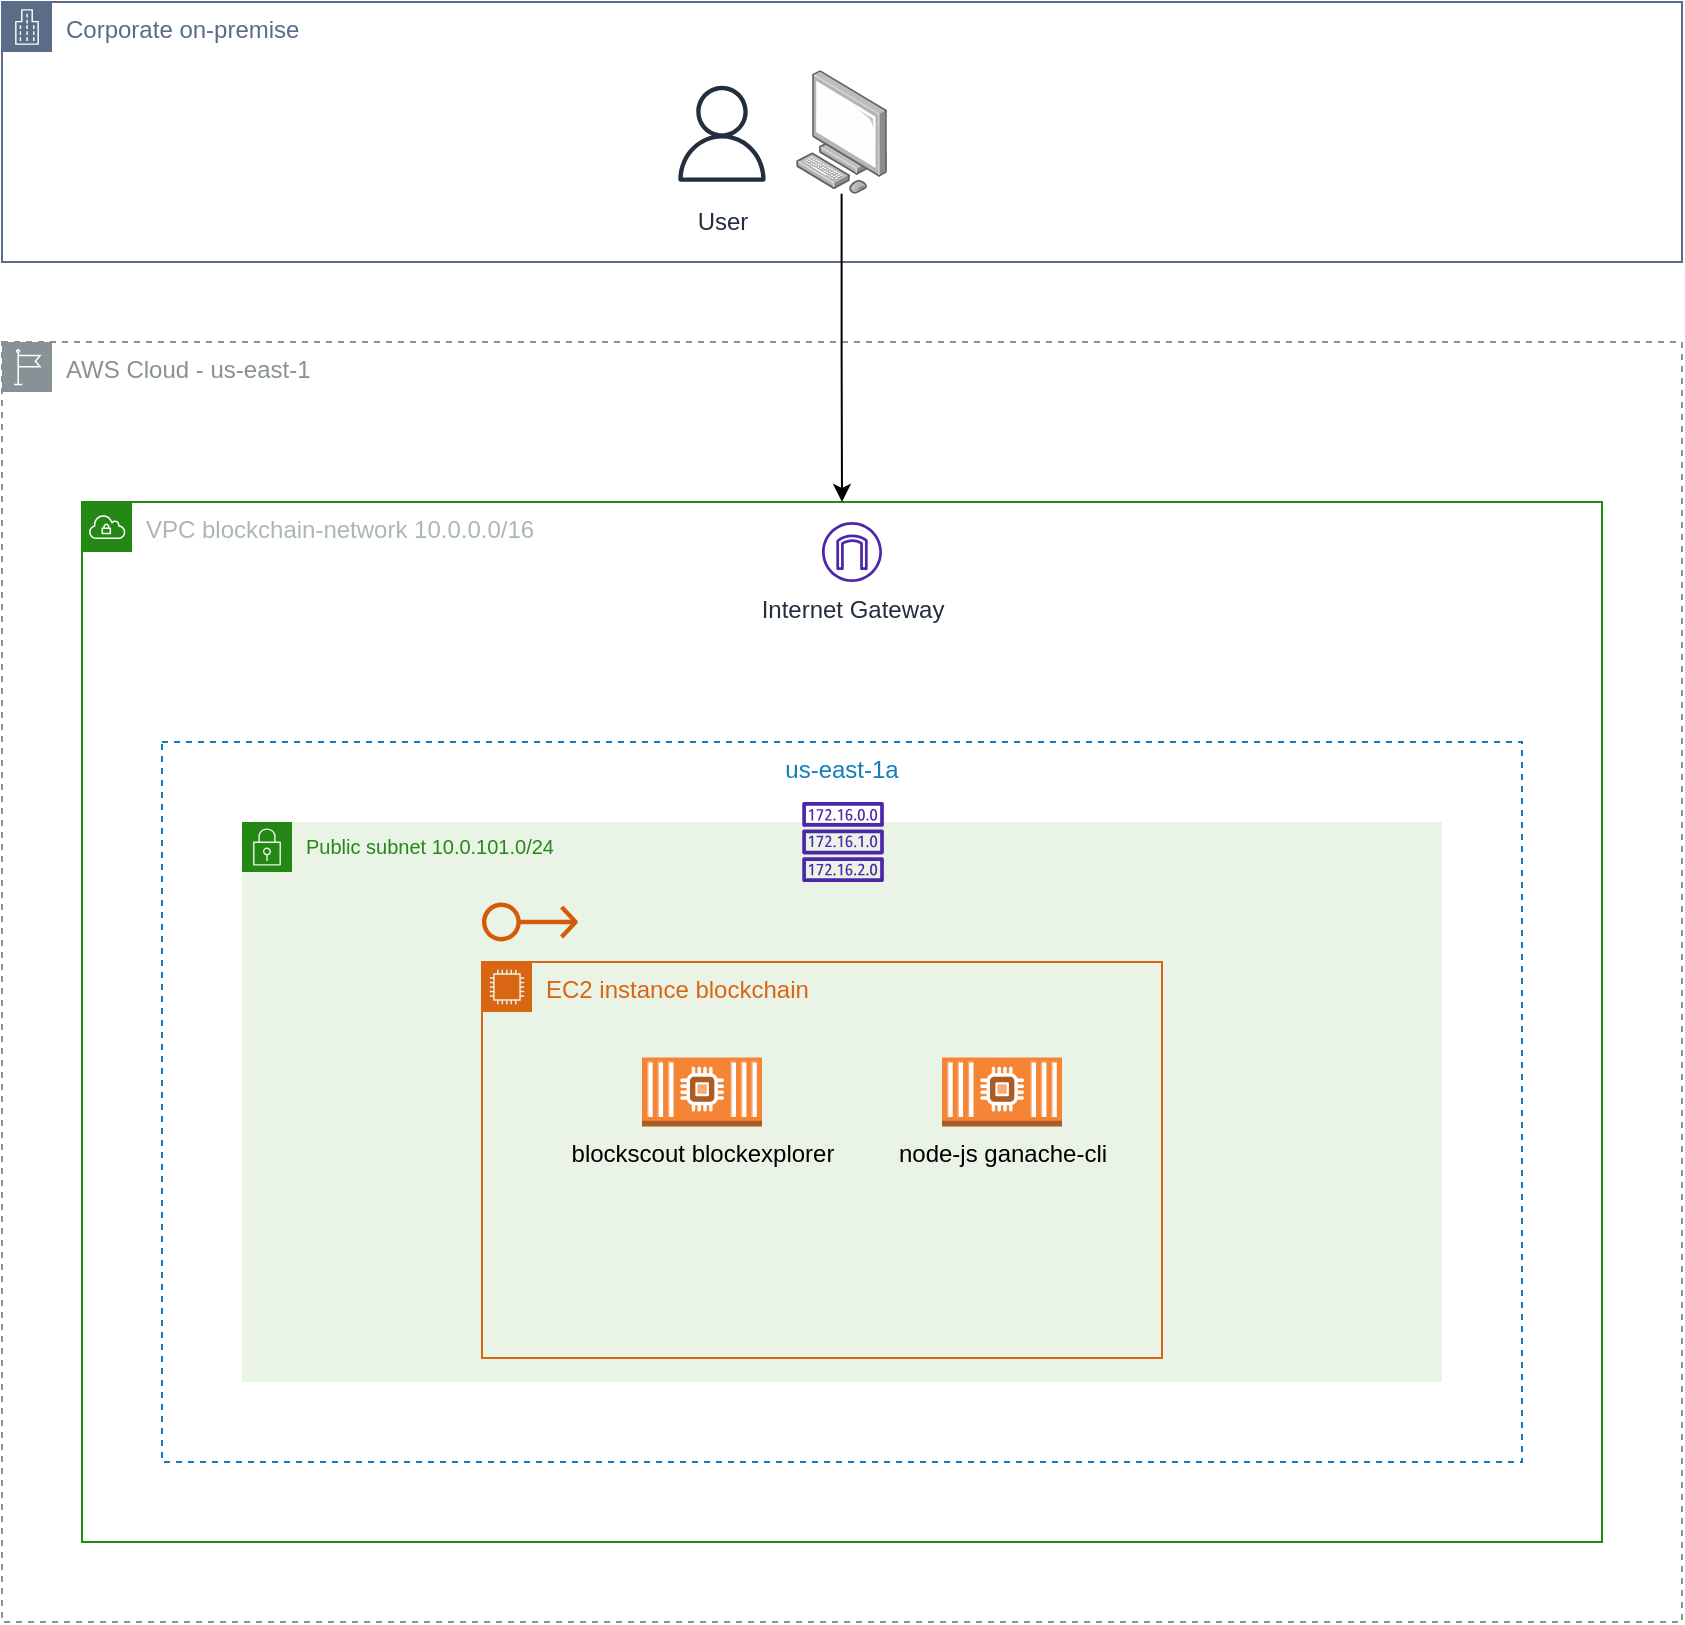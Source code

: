 <mxfile version="20.3.0" type="device"><diagram id="11ts6qc3b_Yl90ul-j7p" name="Página-1"><mxGraphModel dx="1865" dy="1858" grid="1" gridSize="10" guides="1" tooltips="1" connect="1" arrows="1" fold="1" page="1" pageScale="1" pageWidth="827" pageHeight="1169" math="0" shadow="0"><root><mxCell id="0"/><mxCell id="1" value="Region" style="locked=1;" parent="0"/><mxCell id="7gXN84HttjVcpJQMsP7l-1" value="AWS Cloud - us-east-1" style="sketch=0;outlineConnect=0;gradientColor=none;html=1;whiteSpace=wrap;fontSize=12;fontStyle=0;shape=mxgraph.aws4.group;grIcon=mxgraph.aws4.group_region;strokeColor=#879196;fillColor=none;verticalAlign=top;align=left;spacingLeft=30;fontColor=#879196;dashed=1;" parent="1" vertex="1"><mxGeometry x="-80" y="-40" width="840" height="640" as="geometry"/></mxCell><mxCell id="m0bfRth1wT9taSxgsvsO-2" value="Subnets" style="locked=1;" parent="0"/><mxCell id="m0bfRth1wT9taSxgsvsO-8" value="Public subnet&amp;nbsp;10.0.101.0/24" style="points=[[0,0],[0.25,0],[0.5,0],[0.75,0],[1,0],[1,0.25],[1,0.5],[1,0.75],[1,1],[0.75,1],[0.5,1],[0.25,1],[0,1],[0,0.75],[0,0.5],[0,0.25]];outlineConnect=0;gradientColor=none;html=1;whiteSpace=wrap;fontSize=10;fontStyle=0;container=1;pointerEvents=0;collapsible=0;recursiveResize=0;shape=mxgraph.aws4.group;grIcon=mxgraph.aws4.group_security_group;grStroke=0;strokeColor=#248814;fillColor=#E9F3E6;verticalAlign=top;align=left;spacingLeft=30;fontColor=#248814;dashed=0;" parent="m0bfRth1wT9taSxgsvsO-2" vertex="1"><mxGeometry x="40" y="200" width="600" height="280" as="geometry"/></mxCell><mxCell id="7gXN84HttjVcpJQMsP7l-3" value="VPC" style="locked=1;" parent="0"/><mxCell id="7gXN84HttjVcpJQMsP7l-4" value="VPC blockchain-network&amp;nbsp;10.0.0.0/16" style="points=[[0,0],[0.25,0],[0.5,0],[0.75,0],[1,0],[1,0.25],[1,0.5],[1,0.75],[1,1],[0.75,1],[0.5,1],[0.25,1],[0,1],[0,0.75],[0,0.5],[0,0.25]];outlineConnect=0;gradientColor=none;html=1;whiteSpace=wrap;fontSize=12;fontStyle=0;container=1;pointerEvents=0;collapsible=0;recursiveResize=0;shape=mxgraph.aws4.group;grIcon=mxgraph.aws4.group_vpc;strokeColor=#248814;fillColor=none;verticalAlign=top;align=left;spacingLeft=30;fontColor=#AAB7B8;dashed=0;" parent="7gXN84HttjVcpJQMsP7l-3" vertex="1"><mxGeometry x="-40" y="40" width="760" height="520" as="geometry"/></mxCell><mxCell id="mtzKdnDt1xQfMFxvxQEn-1" value="Internet Gateway" style="sketch=0;outlineConnect=0;fontColor=#232F3E;gradientColor=none;fillColor=#4D27AA;strokeColor=none;dashed=0;verticalLabelPosition=bottom;verticalAlign=top;align=center;html=1;fontSize=12;fontStyle=0;aspect=fixed;pointerEvents=1;shape=mxgraph.aws4.internet_gateway;" parent="7gXN84HttjVcpJQMsP7l-4" vertex="1"><mxGeometry x="370" y="10" width="30" height="30" as="geometry"/></mxCell><mxCell id="mtzKdnDt1xQfMFxvxQEn-2" value="" style="sketch=0;outlineConnect=0;fontColor=#232F3E;gradientColor=none;fillColor=#4D27AA;strokeColor=none;dashed=0;verticalLabelPosition=bottom;verticalAlign=top;align=center;html=1;fontSize=12;fontStyle=0;aspect=fixed;pointerEvents=1;shape=mxgraph.aws4.route_table;" parent="7gXN84HttjVcpJQMsP7l-4" vertex="1"><mxGeometry x="360" y="150" width="41.05" height="40" as="geometry"/></mxCell><mxCell id="7gXN84HttjVcpJQMsP7l-12" value="AZs" style="locked=1;" parent="0"/><mxCell id="7gXN84HttjVcpJQMsP7l-13" value="us-east-1a" style="fillColor=none;strokeColor=#147EBA;dashed=1;verticalAlign=top;fontStyle=0;fontColor=#147EBA;" parent="7gXN84HttjVcpJQMsP7l-12" vertex="1"><mxGeometry y="160" width="680" height="360" as="geometry"/></mxCell><mxCell id="m0bfRth1wT9taSxgsvsO-13" value="Apps" style="" parent="0"/><mxCell id="K58KlD1O3BdKzOT0b8mI-1" value="EC2 instance blockchain" style="points=[[0,0],[0.25,0],[0.5,0],[0.75,0],[1,0],[1,0.25],[1,0.5],[1,0.75],[1,1],[0.75,1],[0.5,1],[0.25,1],[0,1],[0,0.75],[0,0.5],[0,0.25]];outlineConnect=0;gradientColor=none;html=1;whiteSpace=wrap;fontSize=12;fontStyle=0;container=1;pointerEvents=0;collapsible=0;recursiveResize=0;shape=mxgraph.aws4.group;grIcon=mxgraph.aws4.group_ec2_instance_contents;strokeColor=#D86613;fillColor=none;verticalAlign=top;align=left;spacingLeft=30;fontColor=#D86613;dashed=0;" parent="m0bfRth1wT9taSxgsvsO-13" vertex="1"><mxGeometry x="160" y="270" width="340" height="198" as="geometry"/></mxCell><mxCell id="K58KlD1O3BdKzOT0b8mI-2" value="node-js ganache-cli" style="outlineConnect=0;dashed=0;verticalLabelPosition=bottom;verticalAlign=top;align=center;html=1;shape=mxgraph.aws3.ec2_compute_container_2;fillColor=#F58534;gradientColor=none;" parent="K58KlD1O3BdKzOT0b8mI-1" vertex="1"><mxGeometry x="230" y="47.75" width="60" height="34.5" as="geometry"/></mxCell><mxCell id="K58KlD1O3BdKzOT0b8mI-3" value="blockscout blockexplorer" style="outlineConnect=0;dashed=0;verticalLabelPosition=bottom;verticalAlign=top;align=center;html=1;shape=mxgraph.aws3.ec2_compute_container_2;fillColor=#F58534;gradientColor=none;" parent="K58KlD1O3BdKzOT0b8mI-1" vertex="1"><mxGeometry x="80" y="47.75" width="60" height="34.5" as="geometry"/></mxCell><mxCell id="K58KlD1O3BdKzOT0b8mI-5" value="" style="shape=image;html=1;verticalAlign=top;verticalLabelPosition=bottom;labelBackgroundColor=#ffffff;imageAspect=0;aspect=fixed;image=https://cdn1.iconfinder.com/data/icons/unicons-line-vol-3/24/docker-128.png" parent="K58KlD1O3BdKzOT0b8mI-1" vertex="1"><mxGeometry x="290" y="150" width="48" height="48" as="geometry"/></mxCell><mxCell id="K58KlD1O3BdKzOT0b8mI-4" value="" style="sketch=0;outlineConnect=0;fontColor=#232F3E;gradientColor=none;fillColor=#D45B07;strokeColor=none;dashed=0;verticalLabelPosition=bottom;verticalAlign=top;align=center;html=1;fontSize=12;fontStyle=0;aspect=fixed;pointerEvents=1;shape=mxgraph.aws4.elastic_ip_address;" parent="m0bfRth1wT9taSxgsvsO-13" vertex="1"><mxGeometry x="160" y="240" width="48" height="20" as="geometry"/></mxCell><mxCell id="7A2AJon-kq6xxql5bBrv-1" value="Corporate on-premise" style="points=[[0,0],[0.25,0],[0.5,0],[0.75,0],[1,0],[1,0.25],[1,0.5],[1,0.75],[1,1],[0.75,1],[0.5,1],[0.25,1],[0,1],[0,0.75],[0,0.5],[0,0.25]];outlineConnect=0;gradientColor=none;html=1;whiteSpace=wrap;fontSize=12;fontStyle=0;container=1;pointerEvents=0;collapsible=0;recursiveResize=0;shape=mxgraph.aws4.group;grIcon=mxgraph.aws4.group_corporate_data_center;strokeColor=#5A6C86;fillColor=none;verticalAlign=top;align=left;spacingLeft=30;fontColor=#5A6C86;dashed=0;" vertex="1" parent="m0bfRth1wT9taSxgsvsO-13"><mxGeometry x="-80" y="-210" width="840" height="130" as="geometry"/></mxCell><mxCell id="7A2AJon-kq6xxql5bBrv-2" value="User" style="sketch=0;outlineConnect=0;fontColor=#232F3E;gradientColor=none;strokeColor=#232F3E;fillColor=#ffffff;dashed=0;verticalLabelPosition=bottom;verticalAlign=top;align=center;html=1;fontSize=12;fontStyle=0;aspect=fixed;shape=mxgraph.aws4.resourceIcon;resIcon=mxgraph.aws4.user;" vertex="1" parent="7A2AJon-kq6xxql5bBrv-1"><mxGeometry x="330" y="35.9" width="60" height="60" as="geometry"/></mxCell><mxCell id="7A2AJon-kq6xxql5bBrv-3" value="" style="points=[];aspect=fixed;html=1;align=center;shadow=0;dashed=0;image;image=img/lib/allied_telesis/computer_and_terminals/Personal_Computer.svg;" vertex="1" parent="7A2AJon-kq6xxql5bBrv-1"><mxGeometry x="397" y="34.1" width="45.6" height="61.8" as="geometry"/></mxCell><mxCell id="7A2AJon-kq6xxql5bBrv-4" style="edgeStyle=orthogonalEdgeStyle;rounded=0;orthogonalLoop=1;jettySize=auto;html=1;" edge="1" parent="m0bfRth1wT9taSxgsvsO-13" source="7A2AJon-kq6xxql5bBrv-3" target="7gXN84HttjVcpJQMsP7l-4"><mxGeometry relative="1" as="geometry"/></mxCell></root></mxGraphModel></diagram></mxfile>